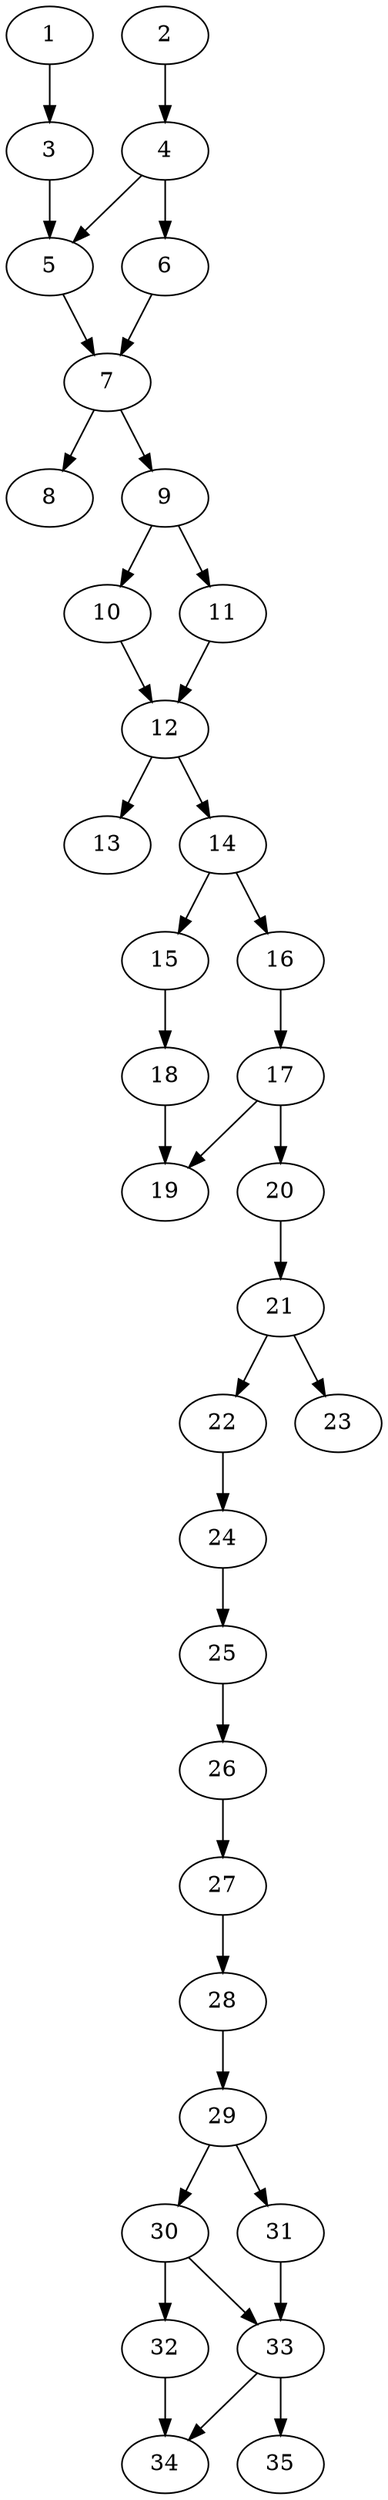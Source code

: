 // DAG automatically generated by daggen at Thu Oct  3 14:05:36 2019
// ./daggen --dot -n 35 --ccr 0.4 --fat 0.3 --regular 0.5 --density 0.6 --mindata 5242880 --maxdata 52428800 
digraph G {
  1 [size="33192960", alpha="0.13", expect_size="13277184"] 
  1 -> 3 [size ="13277184"]
  2 [size="126261760", alpha="0.11", expect_size="50504704"] 
  2 -> 4 [size ="50504704"]
  3 [size="130001920", alpha="0.11", expect_size="52000768"] 
  3 -> 5 [size ="52000768"]
  4 [size="88586240", alpha="0.04", expect_size="35434496"] 
  4 -> 5 [size ="35434496"]
  4 -> 6 [size ="35434496"]
  5 [size="22169600", alpha="0.04", expect_size="8867840"] 
  5 -> 7 [size ="8867840"]
  6 [size="54822400", alpha="0.14", expect_size="21928960"] 
  6 -> 7 [size ="21928960"]
  7 [size="120983040", alpha="0.14", expect_size="48393216"] 
  7 -> 8 [size ="48393216"]
  7 -> 9 [size ="48393216"]
  8 [size="107317760", alpha="0.02", expect_size="42927104"] 
  9 [size="30161920", alpha="0.11", expect_size="12064768"] 
  9 -> 10 [size ="12064768"]
  9 -> 11 [size ="12064768"]
  10 [size="44439040", alpha="0.02", expect_size="17775616"] 
  10 -> 12 [size ="17775616"]
  11 [size="116508160", alpha="0.19", expect_size="46603264"] 
  11 -> 12 [size ="46603264"]
  12 [size="76559360", alpha="0.11", expect_size="30623744"] 
  12 -> 13 [size ="30623744"]
  12 -> 14 [size ="30623744"]
  13 [size="21693440", alpha="0.03", expect_size="8677376"] 
  14 [size="87104000", alpha="0.10", expect_size="34841600"] 
  14 -> 15 [size ="34841600"]
  14 -> 16 [size ="34841600"]
  15 [size="108817920", alpha="0.08", expect_size="43527168"] 
  15 -> 18 [size ="43527168"]
  16 [size="130088960", alpha="0.04", expect_size="52035584"] 
  16 -> 17 [size ="52035584"]
  17 [size="94814720", alpha="0.15", expect_size="37925888"] 
  17 -> 19 [size ="37925888"]
  17 -> 20 [size ="37925888"]
  18 [size="60707840", alpha="0.08", expect_size="24283136"] 
  18 -> 19 [size ="24283136"]
  19 [size="70530560", alpha="0.03", expect_size="28212224"] 
  20 [size="14804480", alpha="0.10", expect_size="5921792"] 
  20 -> 21 [size ="5921792"]
  21 [size="23805440", alpha="0.00", expect_size="9522176"] 
  21 -> 22 [size ="9522176"]
  21 -> 23 [size ="9522176"]
  22 [size="16414720", alpha="0.10", expect_size="6565888"] 
  22 -> 24 [size ="6565888"]
  23 [size="81246720", alpha="0.19", expect_size="32498688"] 
  24 [size="101340160", alpha="0.01", expect_size="40536064"] 
  24 -> 25 [size ="40536064"]
  25 [size="40115200", alpha="0.05", expect_size="16046080"] 
  25 -> 26 [size ="16046080"]
  26 [size="84574720", alpha="0.16", expect_size="33829888"] 
  26 -> 27 [size ="33829888"]
  27 [size="107074560", alpha="0.05", expect_size="42829824"] 
  27 -> 28 [size ="42829824"]
  28 [size="77038080", alpha="0.10", expect_size="30815232"] 
  28 -> 29 [size ="30815232"]
  29 [size="122992640", alpha="0.18", expect_size="49197056"] 
  29 -> 30 [size ="49197056"]
  29 -> 31 [size ="49197056"]
  30 [size="21831680", alpha="0.11", expect_size="8732672"] 
  30 -> 32 [size ="8732672"]
  30 -> 33 [size ="8732672"]
  31 [size="79705600", alpha="0.02", expect_size="31882240"] 
  31 -> 33 [size ="31882240"]
  32 [size="80773120", alpha="0.03", expect_size="32309248"] 
  32 -> 34 [size ="32309248"]
  33 [size="20226560", alpha="0.06", expect_size="8090624"] 
  33 -> 34 [size ="8090624"]
  33 -> 35 [size ="8090624"]
  34 [size="14963200", alpha="0.02", expect_size="5985280"] 
  35 [size="22497280", alpha="0.14", expect_size="8998912"] 
}
